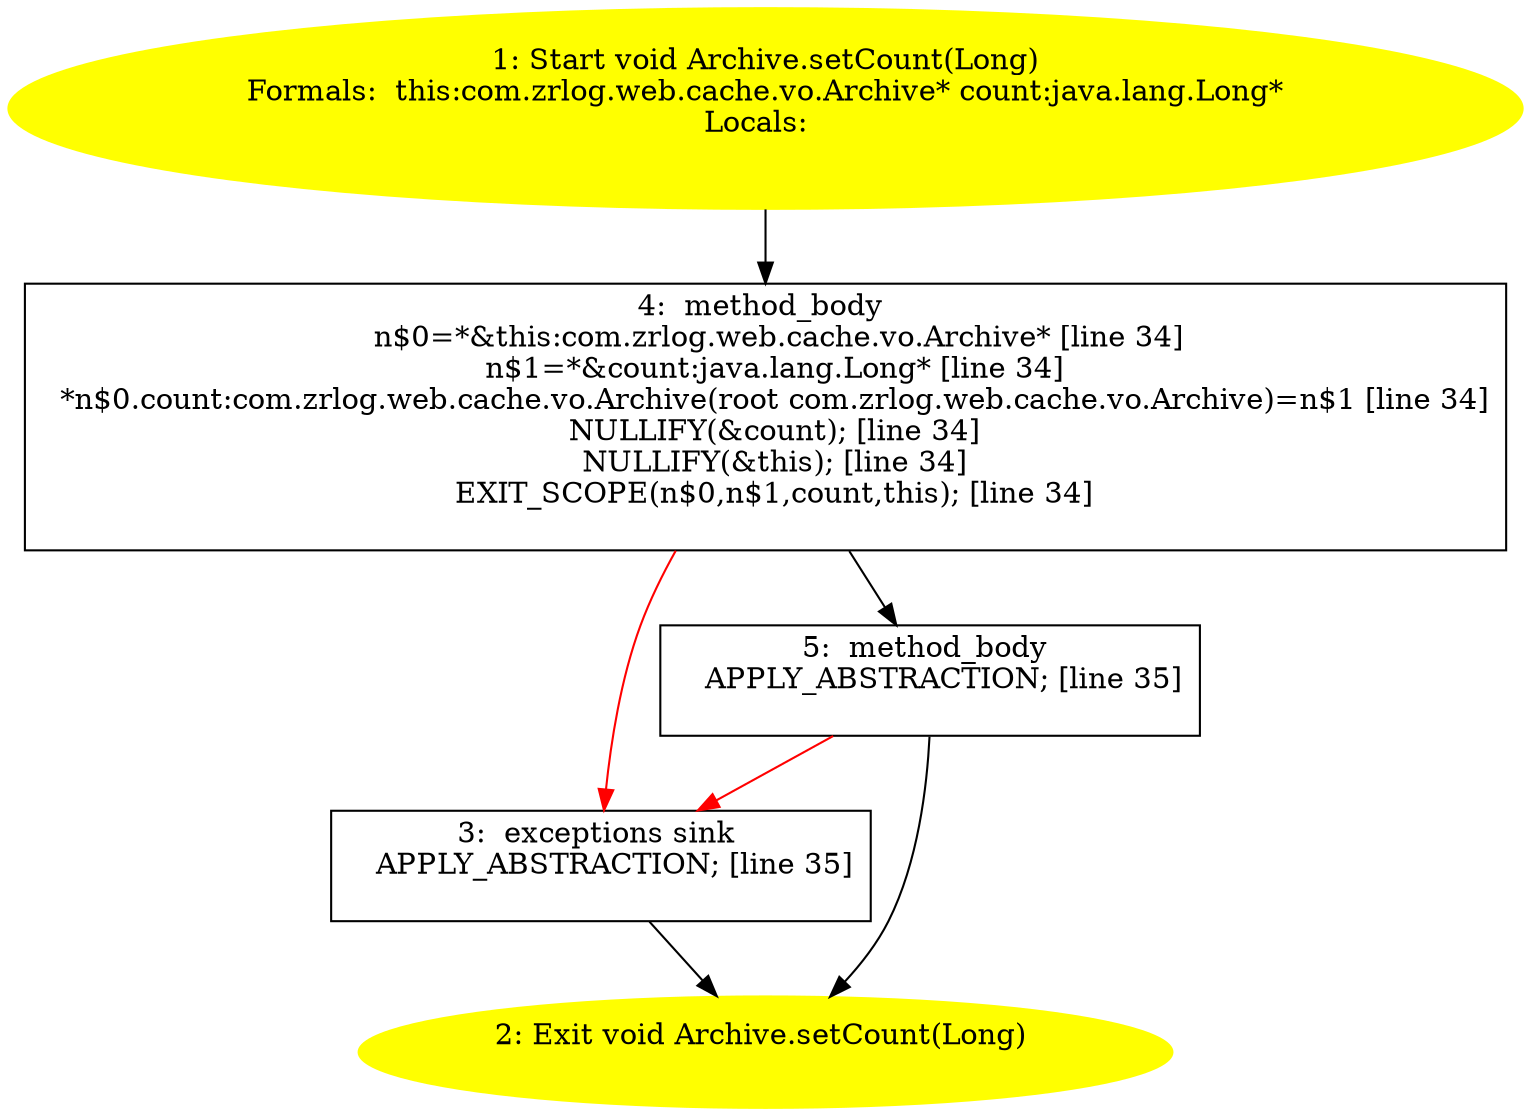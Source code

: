 /* @generated */
digraph cfg {
"com.zrlog.web.cache.vo.Archive.setCount(java.lang.Long):void.a2a0dd3365e59e5fd9c1b123939c3076_1" [label="1: Start void Archive.setCount(Long)\nFormals:  this:com.zrlog.web.cache.vo.Archive* count:java.lang.Long*\nLocals:  \n  " color=yellow style=filled]
	

	 "com.zrlog.web.cache.vo.Archive.setCount(java.lang.Long):void.a2a0dd3365e59e5fd9c1b123939c3076_1" -> "com.zrlog.web.cache.vo.Archive.setCount(java.lang.Long):void.a2a0dd3365e59e5fd9c1b123939c3076_4" ;
"com.zrlog.web.cache.vo.Archive.setCount(java.lang.Long):void.a2a0dd3365e59e5fd9c1b123939c3076_2" [label="2: Exit void Archive.setCount(Long) \n  " color=yellow style=filled]
	

"com.zrlog.web.cache.vo.Archive.setCount(java.lang.Long):void.a2a0dd3365e59e5fd9c1b123939c3076_3" [label="3:  exceptions sink \n   APPLY_ABSTRACTION; [line 35]\n " shape="box"]
	

	 "com.zrlog.web.cache.vo.Archive.setCount(java.lang.Long):void.a2a0dd3365e59e5fd9c1b123939c3076_3" -> "com.zrlog.web.cache.vo.Archive.setCount(java.lang.Long):void.a2a0dd3365e59e5fd9c1b123939c3076_2" ;
"com.zrlog.web.cache.vo.Archive.setCount(java.lang.Long):void.a2a0dd3365e59e5fd9c1b123939c3076_4" [label="4:  method_body \n   n$0=*&this:com.zrlog.web.cache.vo.Archive* [line 34]\n  n$1=*&count:java.lang.Long* [line 34]\n  *n$0.count:com.zrlog.web.cache.vo.Archive(root com.zrlog.web.cache.vo.Archive)=n$1 [line 34]\n  NULLIFY(&count); [line 34]\n  NULLIFY(&this); [line 34]\n  EXIT_SCOPE(n$0,n$1,count,this); [line 34]\n " shape="box"]
	

	 "com.zrlog.web.cache.vo.Archive.setCount(java.lang.Long):void.a2a0dd3365e59e5fd9c1b123939c3076_4" -> "com.zrlog.web.cache.vo.Archive.setCount(java.lang.Long):void.a2a0dd3365e59e5fd9c1b123939c3076_5" ;
	 "com.zrlog.web.cache.vo.Archive.setCount(java.lang.Long):void.a2a0dd3365e59e5fd9c1b123939c3076_4" -> "com.zrlog.web.cache.vo.Archive.setCount(java.lang.Long):void.a2a0dd3365e59e5fd9c1b123939c3076_3" [color="red" ];
"com.zrlog.web.cache.vo.Archive.setCount(java.lang.Long):void.a2a0dd3365e59e5fd9c1b123939c3076_5" [label="5:  method_body \n   APPLY_ABSTRACTION; [line 35]\n " shape="box"]
	

	 "com.zrlog.web.cache.vo.Archive.setCount(java.lang.Long):void.a2a0dd3365e59e5fd9c1b123939c3076_5" -> "com.zrlog.web.cache.vo.Archive.setCount(java.lang.Long):void.a2a0dd3365e59e5fd9c1b123939c3076_2" ;
	 "com.zrlog.web.cache.vo.Archive.setCount(java.lang.Long):void.a2a0dd3365e59e5fd9c1b123939c3076_5" -> "com.zrlog.web.cache.vo.Archive.setCount(java.lang.Long):void.a2a0dd3365e59e5fd9c1b123939c3076_3" [color="red" ];
}
